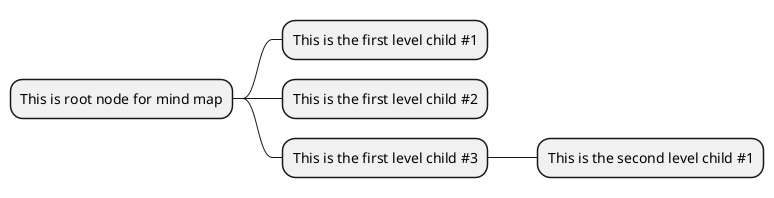 @startmindmap my first mindmap test for plantuml
* This is root node for mind map
** This is the first level child #1
** This is the first level child #2
** This is the first level child #3
*** This is the second level child #1
@endmindmap